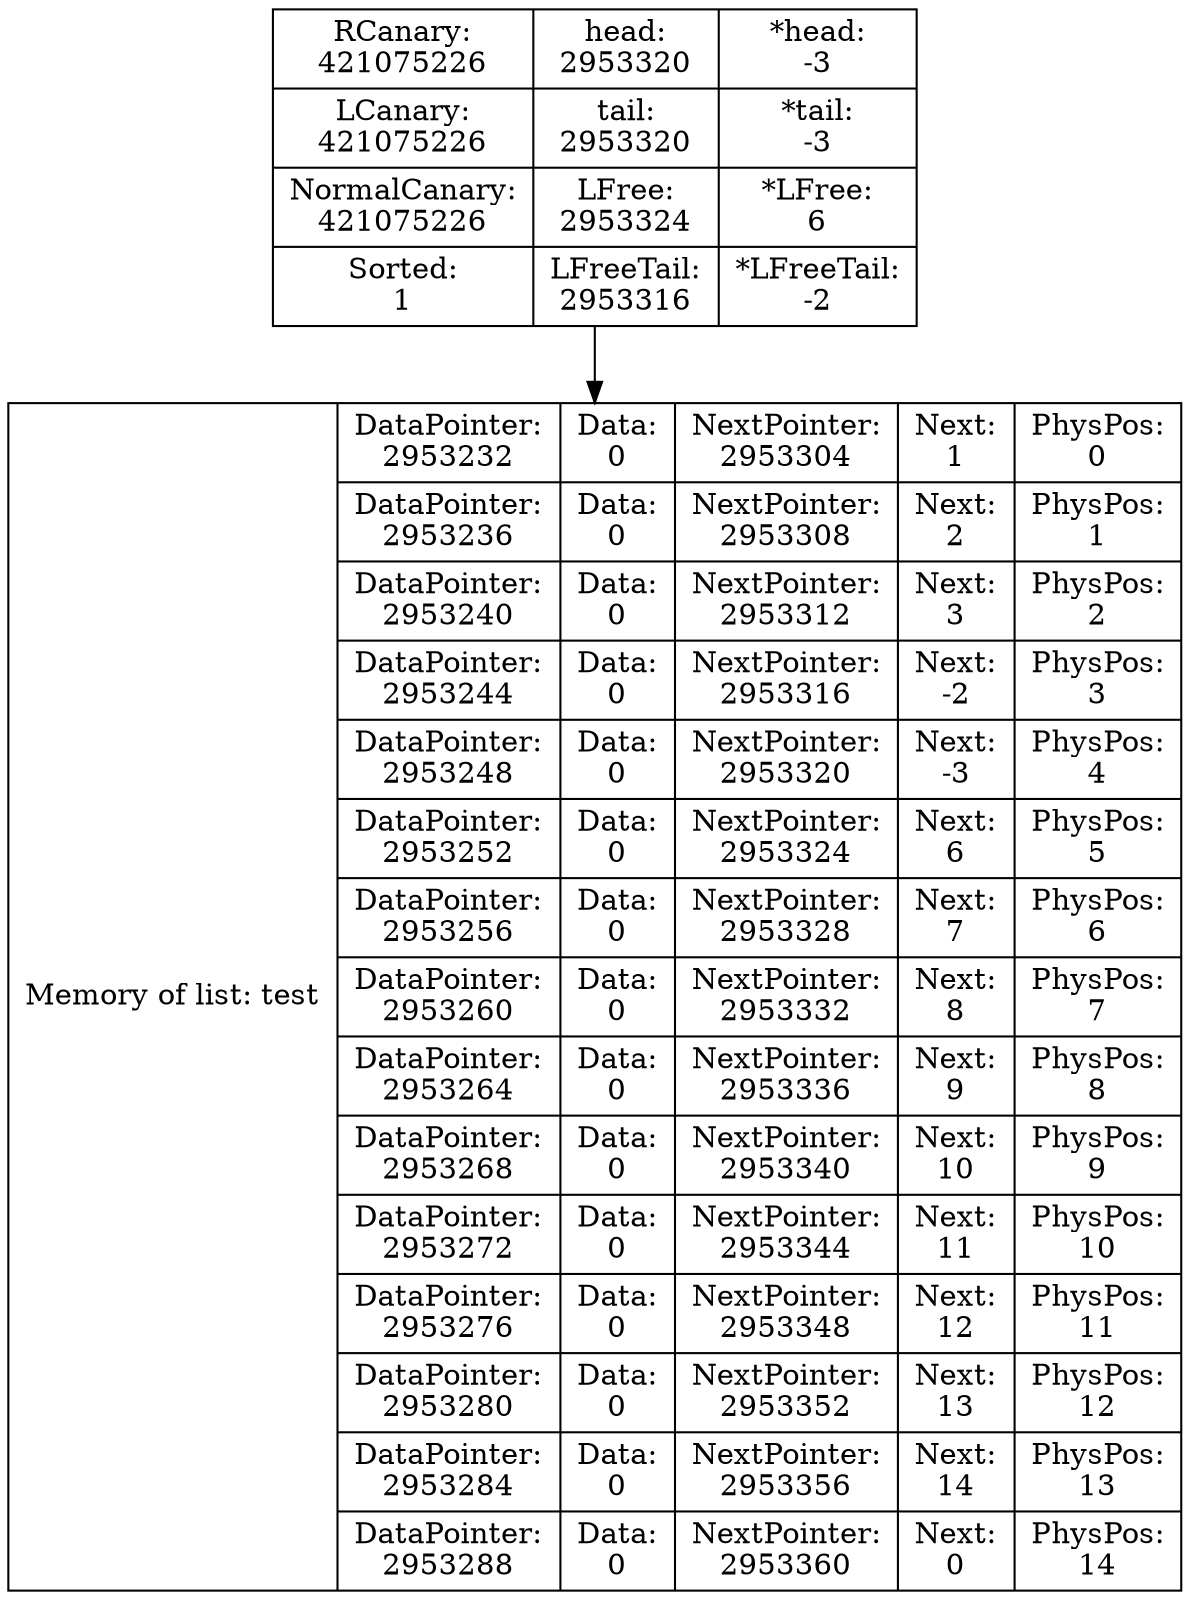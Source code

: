 digraph G{
data [shape=record,label="{Memory of list: test} | {{DataPointer:\n2953232 | Data:\n0 | NextPointer:\n2953304 | Next:\n1 | PhysPos:\n0}
| {DataPointer:\n2953236 | Data:\n0 | NextPointer:\n2953308 | Next:\n2 | PhysPos:\n1}
| {DataPointer:\n2953240 | Data:\n0 | NextPointer:\n2953312 | Next:\n3 | PhysPos:\n2}
| {DataPointer:\n2953244 | Data:\n0 | NextPointer:\n2953316 | Next:\n-2 | PhysPos:\n3}
| {DataPointer:\n2953248 | Data:\n0 | NextPointer:\n2953320 | Next:\n-3 | PhysPos:\n4}
| {DataPointer:\n2953252 | Data:\n0 | NextPointer:\n2953324 | Next:\n6 | PhysPos:\n5}
| {DataPointer:\n2953256 | Data:\n0 | NextPointer:\n2953328 | Next:\n7 | PhysPos:\n6}
| {DataPointer:\n2953260 | Data:\n0 | NextPointer:\n2953332 | Next:\n8 | PhysPos:\n7}
| {DataPointer:\n2953264 | Data:\n0 | NextPointer:\n2953336 | Next:\n9 | PhysPos:\n8}
| {DataPointer:\n2953268 | Data:\n0 | NextPointer:\n2953340 | Next:\n10 | PhysPos:\n9}
| {DataPointer:\n2953272 | Data:\n0 | NextPointer:\n2953344 | Next:\n11 | PhysPos:\n10}
| {DataPointer:\n2953276 | Data:\n0 | NextPointer:\n2953348 | Next:\n12 | PhysPos:\n11}
| {DataPointer:\n2953280 | Data:\n0 | NextPointer:\n2953352 | Next:\n13 | PhysPos:\n12}
| {DataPointer:\n2953284 | Data:\n0 | NextPointer:\n2953356 | Next:\n14 | PhysPos:\n13}
| {DataPointer:\n2953288 | Data:\n0 | NextPointer:\n2953360 | Next:\n0 | PhysPos:\n14}
}"];
Shild [shape=record,label="{ RCanary:\n421075226 | LCanary:\n421075226  | NormalCanary:\n421075226 | Sorted:\n1 } | { head:\n2953320 | tail:\n2953320 | LFree:\n2953324 | LFreeTail:\n2953316} | { *head:\n-3 | *tail:\n-3 | *LFree:\n6 | *LFreeTail:\n-2}"];
Shild->data
}

